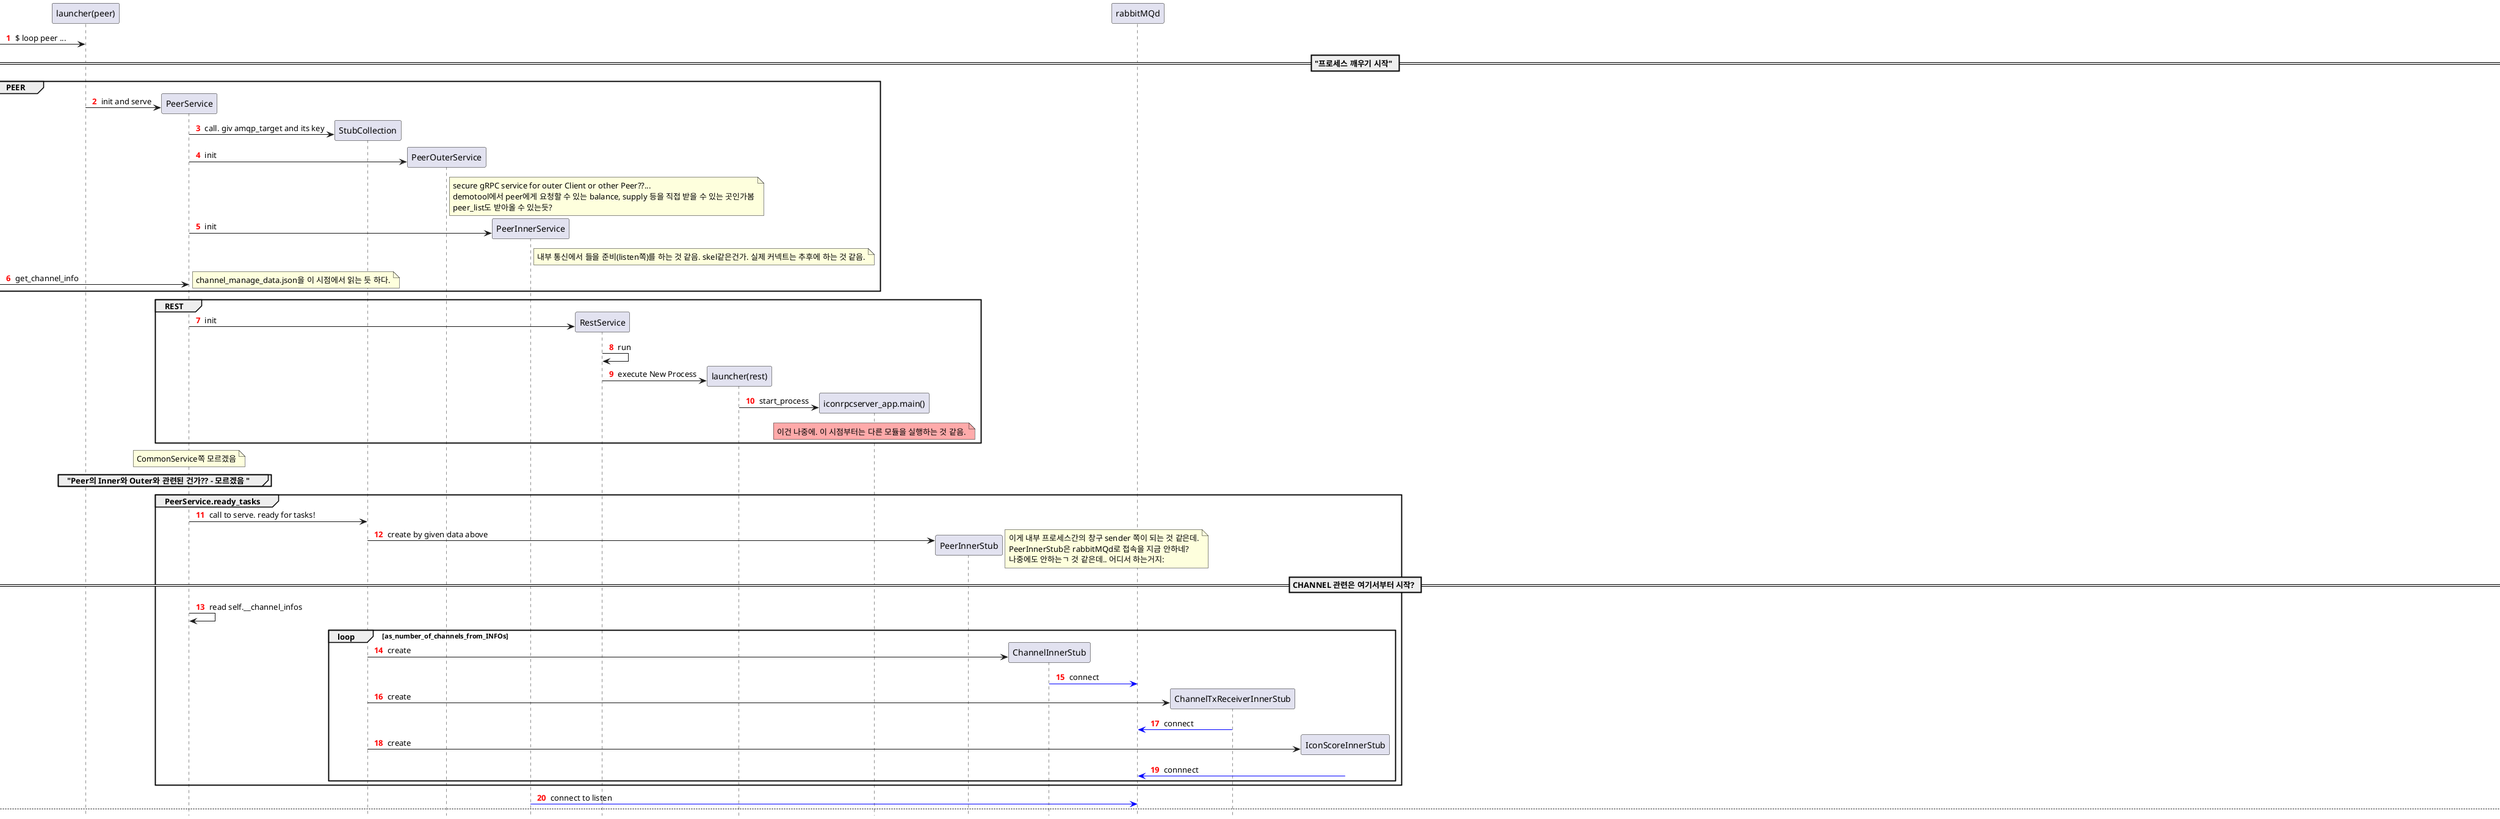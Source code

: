 @startuml
hide footbox
autonumber "<font color=red><b> 0 "


create "launcher(peer)"
-> "launcher(peer)": $ loop peer ...
== "프로세스 깨우기 시작" == 
create PeerService

group PEER
    "launcher(peer)" -> PeerService: init and serve
    create StubCollection
    PeerService -> StubCollection: call. giv amqp_target and its key

    create PeerOuterService
    PeerService -> PeerOuterService: init
    note right PeerOuterService
        secure gRPC service for outer Client or other Peer??...
        demotool에서 peer에게 요청할 수 있는 balance, supply 등을 직접 받을 수 있는 곳인가봄
        peer_list도 받아올 수 있는듯?
    end note
    create PeerInnerService
    PeerService -> PeerInnerService: init
    note right PeerInnerService: 내부 통신에서 들을 준비(listen쪽)를 하는 것 같음. skel같은건가. 실제 커넥트는 추후에 하는 것 같음.
    -> PeerService: get_channel_info
    note left 
        channel_manage_data.json을 이 시점에서 읽는 듯 하다.
    end note
end 

group REST
    create RestService
    PeerService -> RestService: init 
    RestService -> RestService: run 
    create "launcher(rest)" #FFAAAA
    RestService -> "launcher(rest)": execute New Process
    create "iconrpcserver_app.main()"
    "launcher(rest)" -> "iconrpcserver_app.main()": start_process 
    note over "iconrpcserver_app.main()" #FFAAAA: 이건 나중에. 이 시점부터는 다른 모듈을 실행하는 것 같음.
end 

note over PeerService: CommonService쪽 모르겠음
group "Peer의 Inner와 Outer와 관련된 건가?? - 모르겠음 "
    ' create CommonService1
    ' PeerService -> CommonService1: start?
    ' CommonService1 -> PeerOuterService: bind?
    ' PeerOuterService -[#blue]> rabbitMQd: connect?
    ' CommonService1 -> PeerInnerService: bind?
    ' PeerInnerService -[#blue]> rabbitMQd: connect?
    ' note over CommonService1: "이건 grpc를 통해 바깥 세상과 연결해 주기 위한 용도로 정의하는 건가 \n  잘 모르겠음. 이게 PeerOuterService.connect에 해당하는 걸 수도"
end

' ===== async PeerService.serve()._serve()
group PeerService.ready_tasks
    PeerService -> StubCollection: call to serve. ready for tasks!
    create PeerInnerStub
    StubCollection -> PeerInnerStub : create by given data above
    note right
        이게 내부 프로세스간의 창구 sender 쪽이 되는 것 같은데.
        PeerInnerStub은 rabbitMQd로 접속을 지금 안하네?
        나중에도 안하는ㄱ 것 같은데.. 어디서 하는거지:
    end note

    == CHANNEL 관련은 여기서부터 시작? == 
    PeerService -> PeerService : read self.__channel_infos
    loop as_number_of_channels_from_INFOs 
        create ChannelInnerStub
        StubCollection -> ChannelInnerStub: create 
        ChannelInnerStub -[#blue]> rabbitMQd: connect 
        create ChannelTxReceiverInnerStub
        StubCollection -> ChannelTxReceiverInnerStub: create
        ChannelTxReceiverInnerStub -[#blue]> rabbitMQd: connect 
        create IconScoreInnerStub
        StubCollection -> IconScoreInnerStub: create 
        IconScoreInnerStub -[#blue]> rabbitMQd: connnect 
    end
end
' 맞나..?

PeerInnerService -[#blue]> rabbitMQd: connect to listen

newpage

group CHANNEL
    PeerService -> PeerService : read self.__channel_infos
    loop as_number_of_channels_from_INFOs 
        create "launcher(channel)"
        PeerService -> "launcher(channel)": execute New Process
        
        group 프로세스 분기
        note right: 런처만 서브프로세스로 띄우고 작업 시행. 여기가 원래는 메인인것같다.
        ChannelInnerStub -> rabbitMQd: say hello
        rabbitMQd -> ChannelInnerStub: response hello?
        PeerService -> PeerService: add to channel_stub 
        end
        
        note right: 런처의 서브 프로세스 시퀀스는 여기부터! 
        create ChannelService
        "launcher(channel)" -> ChannelService: init
        create ChannelInnerService
        ChannelService -> ChannelInnerService: init
        create ChannelStateMachine
        ChannelService -> ChannelStateMachine: init
        note right: 응..???
        
        ' ChannelService.serve()
        PeerInnerStub -> ChannelService: give channel_info_detail

        == channel_info_detail로 아래 init 작업을 수행 ==
        newpage
        group "ChannelService.init"
            create PeerManager
            ChannelService -> PeerManager: init
            note right PeerManager
                현재 피어의 상태를 관리하는 녀석인 것 같다.
                leader_complain_count, height_block_height, channel_name 등..
            end note
            PeerInnerStub -> ChannelService: node를 실행할 때 사용된 키를 받아옴
            create Signer
            ChannelService -> Signer: Signer, auth 등의 뭔가를 막 함 
            
            create BroadcastScheduler
            ChannelService -> BroadcastScheduler: init
            BroadcastScheduler -> BroadcastScheduler: start
            note right: 이게 뭐하는 건지 잘 모르겠음. \n심지어 프로세스를  실행하는 것 같은데 

            create BlockManager
            ChannelService -> BlockManager: init 
            note right BlockManager
                db 저장 경로, tx큐 등등 뭔가 실질적으로 tx를 주고 받고 하는 것을 판단하고 관장하는 곳인 것 같다.
            end note

            create RestStubManager
            ChannelService -> RestStubManager: init - replace rs?
            note right RestStubManager
                radio_station_stub.
                다른 Peer에게 질의를 던질 때 사용되는 stub인가?... 
            end note

            group SCORE
                '맞나..??;;;
                create ScoreContainer 
                ChannelService -> ScoreContainer: init
                create "launcher(score)"
                ScoreContainer -> "launcher(score)": execute New Process
                create  IconScoreInnerStub
                ScoreContainer -> IconScoreInnerStub: create
                IconScoreInnerStub -[#blue]> rabbitMQd: connect
                IconScoreInnerStub -[#blue]> rabbitMQd: say hello  
                rabbitMQd -> IconScoreInnerStub: response hello?.. 
                
                create IconService
                "launcher(score)" -> IconService: init with params and serve
                create IconScoreInnerService
                IconService -> IconScoreInnerService: init
                IconScoreInnerService -[#blue]> rabbitMQd: connect
                note over IconScoreInnerService: 이전 양식과는 다르게 async 부분을 클로져처럼 해 놓았네... 
            end 'Score group end

            ChannelInnerService -[#blue]> rabbitMQd: connect?
            note over ChannelInnerService: connect를 조금 늦게 하네. 이유가 있는건가 
            ChannelInnerService ->  ChannelInnerService: init sub services. 
            note over ChannelInnerService #red: 나중에 더 살펴보기

            group "잘 모르겠음.." 
                create NodeSubscriber
                ChannelService -> NodeSubscriber: init
                note over NodeSubscriber: 무엇?...
            end 

            == "이 시점부터는 프로세스 실행이 아니라 다른 페이즈로 넘어가는 듯 하다 .." ==
            newpage
            BlockManager -> BlockManager: init epoch ..?
            ...
        end 'ChannelService.init end
    end 'loop end
end 'group CHANNEL end
@enduml
